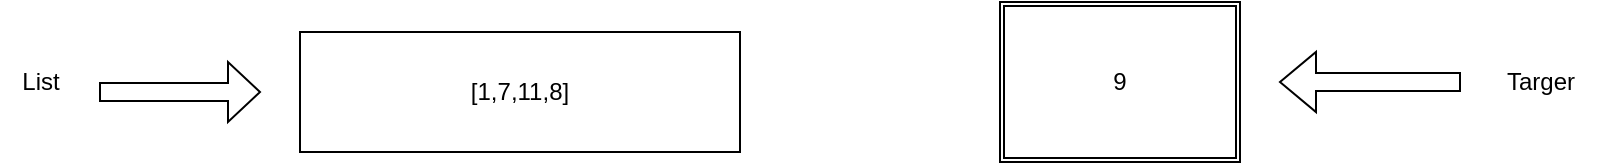 <mxfile>
    <diagram id="qv0kUGifn67sjLRcwomT" name="Page-1">
        <mxGraphModel dx="949" dy="599" grid="1" gridSize="10" guides="1" tooltips="1" connect="1" arrows="1" fold="1" page="1" pageScale="1" pageWidth="850" pageHeight="1100" math="0" shadow="0">
            <root>
                <mxCell id="0"/>
                <mxCell id="1" parent="0"/>
                <mxCell id="2" value="[1,7,11,8]" style="rounded=0;whiteSpace=wrap;html=1;" vertex="1" parent="1">
                    <mxGeometry x="160" y="40" width="220" height="60" as="geometry"/>
                </mxCell>
                <mxCell id="3" value="List" style="text;html=1;align=center;verticalAlign=middle;resizable=0;points=[];autosize=1;strokeColor=none;fillColor=none;" vertex="1" parent="1">
                    <mxGeometry x="10" y="50" width="40" height="30" as="geometry"/>
                </mxCell>
                <mxCell id="5" value="Targer" style="text;html=1;align=center;verticalAlign=middle;resizable=0;points=[];autosize=1;strokeColor=none;fillColor=none;" vertex="1" parent="1">
                    <mxGeometry x="750" y="50" width="60" height="30" as="geometry"/>
                </mxCell>
                <mxCell id="7" value="" style="shape=singleArrow;direction=west;whiteSpace=wrap;html=1;" vertex="1" parent="1">
                    <mxGeometry x="650" y="50" width="90" height="30" as="geometry"/>
                </mxCell>
                <mxCell id="8" value="" style="shape=singleArrow;whiteSpace=wrap;html=1;" vertex="1" parent="1">
                    <mxGeometry x="60" y="55" width="80" height="30" as="geometry"/>
                </mxCell>
                <mxCell id="9" value="9" style="shape=ext;double=1;rounded=0;whiteSpace=wrap;html=1;" vertex="1" parent="1">
                    <mxGeometry x="510" y="25" width="120" height="80" as="geometry"/>
                </mxCell>
            </root>
        </mxGraphModel>
    </diagram>
</mxfile>